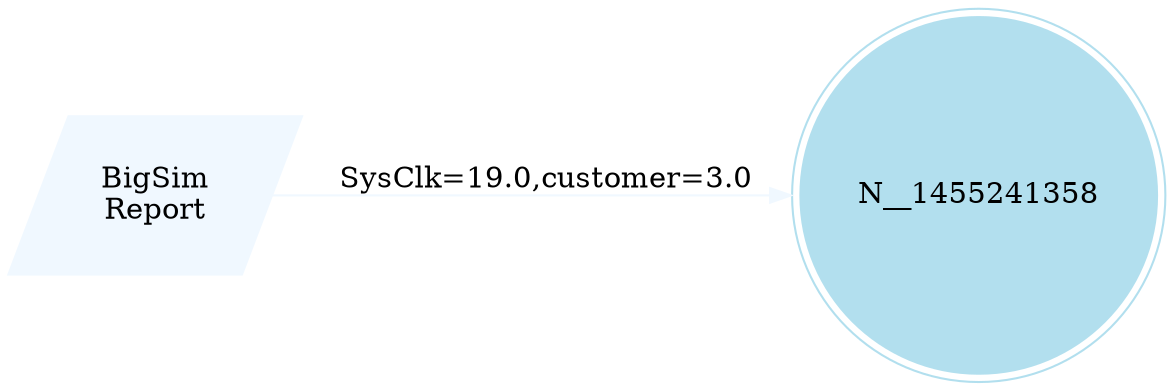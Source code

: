 digraph reaction_graph {
   rankdir=LR;
   Node [shape = circle];
   BigSim_Report [shape = parallelogram color = aliceblue style=filled label="BigSim
Report"];
BigSim_Report -> N__1455241358[color = aliceblue label = "SysClk=19.0,customer=3.0"];
 N__1455241358
 [shape=circle, color=lightblue2, style=filled];
N__1455241358[ shape = doublecircle, color=lightblue2, style=filled, label="N__1455241358"];
}
